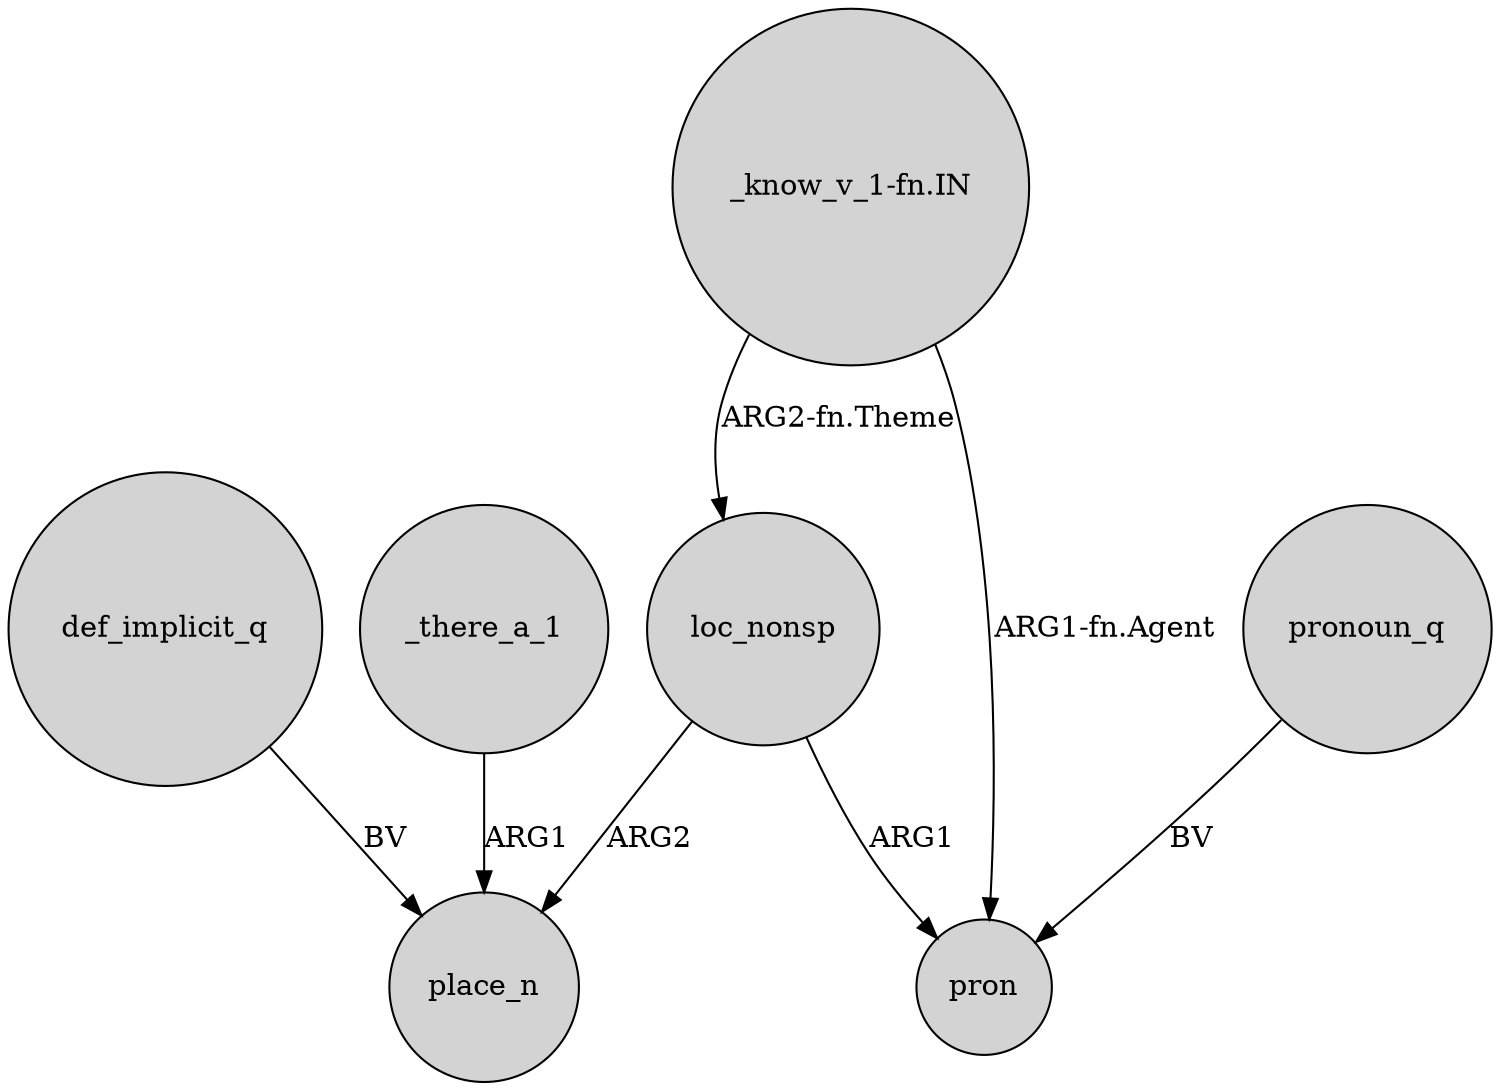 digraph {
	node [shape=circle style=filled]
	loc_nonsp -> place_n [label=ARG2]
	"_know_v_1-fn.IN" -> pron [label="ARG1-fn.Agent"]
	def_implicit_q -> place_n [label=BV]
	"_know_v_1-fn.IN" -> loc_nonsp [label="ARG2-fn.Theme"]
	loc_nonsp -> pron [label=ARG1]
	_there_a_1 -> place_n [label=ARG1]
	pronoun_q -> pron [label=BV]
}
